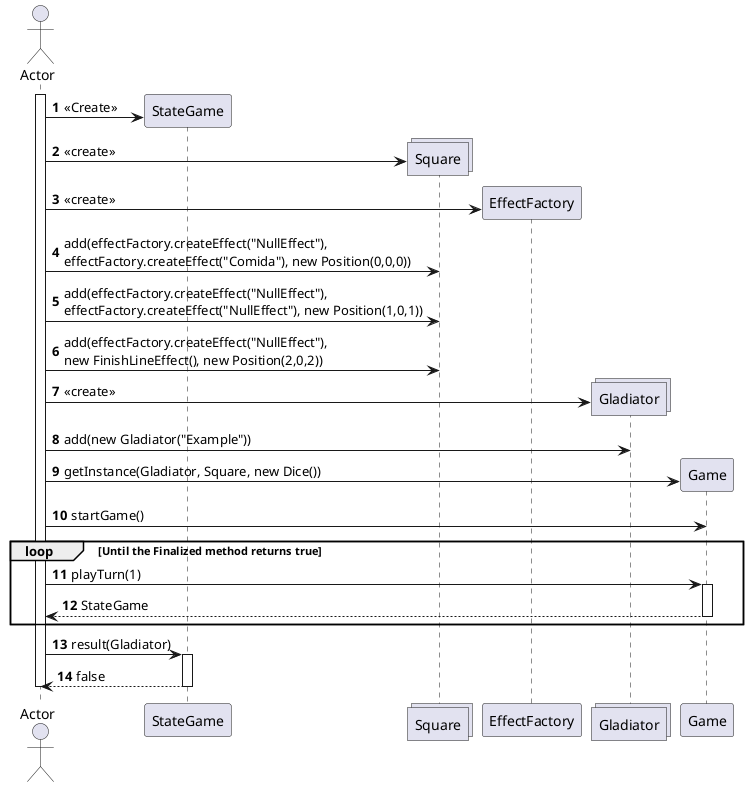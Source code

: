 @startuml

autonumber
actor Actor

activate Actor

create StateGame
Actor -> StateGame: <<Create>>
create collections Square
Actor -> Square: <<create>>
create EffectFactory
Actor -> EffectFactory: <<create>>
Actor -> Square: add(effectFactory.createEffect("NullEffect"),\neffectFactory.createEffect("Comida"), new Position(0,0,0))
Actor -> Square: add(effectFactory.createEffect("NullEffect"),\neffectFactory.createEffect("NullEffect"), new Position(1,0,1))
Actor -> Square: add(effectFactory.createEffect("NullEffect"),\nnew FinishLineEffect(), new Position(2,0,2))

create collections Gladiator
Actor -> Gladiator: <<create>>
Actor -> Gladiator: add(new Gladiator("Example"))

create Game
Actor -> Game: getInstance(Gladiator, Square, new Dice())

Actor -> Game: startGame()

loop Until the Finalized method returns true
Actor -> Game: playTurn(1)
activate Game
    Game --> Actor: StateGame
deactivate Game
end loop

Actor -> StateGame: result(Gladiator)
activate StateGame
    StateGame --> Actor: false
deactivate StateGame

deactivate Actor

@enduml